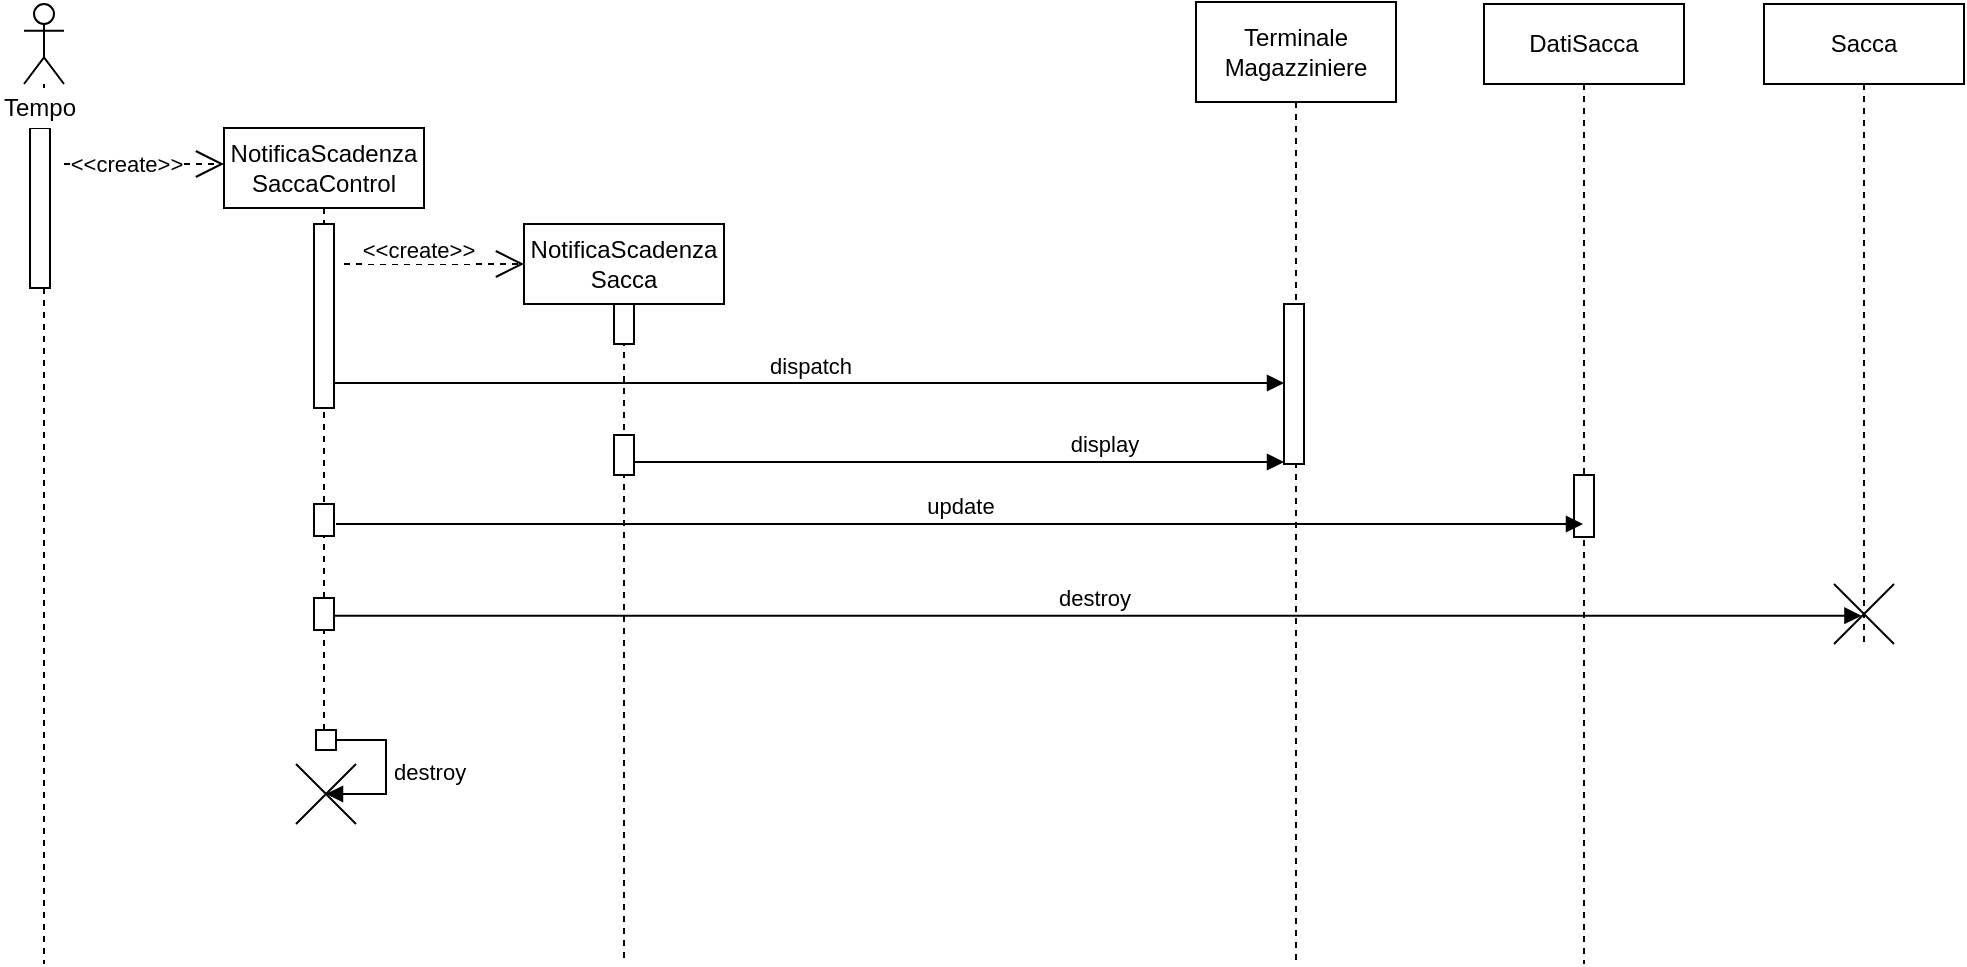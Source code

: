 <mxfile version="14.5.1" type="device"><diagram id="KgYr1aSclovnKlWKb7lc" name="Page-1"><mxGraphModel dx="1086" dy="846" grid="1" gridSize="10" guides="1" tooltips="1" connect="1" arrows="1" fold="1" page="1" pageScale="1" pageWidth="827" pageHeight="1169" math="0" shadow="0"><root><mxCell id="0"/><mxCell id="1" parent="0"/><mxCell id="55uKF4U1obE1ez6HcJiN-4" value="display" style="html=1;verticalAlign=bottom;endArrow=block;" parent="1" edge="1"><mxGeometry x="0.448" width="80" relative="1" as="geometry"><mxPoint x="374" y="269" as="sourcePoint"/><mxPoint x="700" y="269" as="targetPoint"/><mxPoint as="offset"/></mxGeometry></mxCell><mxCell id="qCS0jkCVEooXH4Bhvcc0-61" value="destroy" style="html=1;verticalAlign=bottom;endArrow=block;entryX=0.457;entryY=0.529;entryDx=0;entryDy=0;entryPerimeter=0;" parent="1" source="qCS0jkCVEooXH4Bhvcc0-10" target="faUeaLZcLf9ql6CiZc8g-5" edge="1"><mxGeometry width="80" relative="1" as="geometry"><mxPoint x="520" y="290" as="sourcePoint"/><mxPoint x="840" y="290" as="targetPoint"/></mxGeometry></mxCell><mxCell id="qCS0jkCVEooXH4Bhvcc0-9" value="" style="shape=umlLifeline;participant=umlActor;perimeter=lifelinePerimeter;whiteSpace=wrap;html=1;container=1;collapsible=0;recursiveResize=0;verticalAlign=top;spacingTop=36;outlineConnect=0;" parent="1" vertex="1"><mxGeometry x="70" y="40" width="20" height="480" as="geometry"/></mxCell><mxCell id="qCS0jkCVEooXH4Bhvcc0-63" value="" style="html=1;points=[];perimeter=orthogonalPerimeter;fillColor=#ffffff;" parent="qCS0jkCVEooXH4Bhvcc0-9" vertex="1"><mxGeometry x="3" y="62" width="10" height="80" as="geometry"/></mxCell><mxCell id="qCS0jkCVEooXH4Bhvcc0-7" value="Tempo" style="text;html=1;strokeColor=none;align=center;verticalAlign=middle;whiteSpace=wrap;rounded=0;fillColor=#ffffff;" parent="1" vertex="1"><mxGeometry x="58" y="82" width="40" height="20" as="geometry"/></mxCell><mxCell id="qCS0jkCVEooXH4Bhvcc0-10" value="NotificaScadenza SaccaControl" style="shape=umlLifeline;perimeter=lifelinePerimeter;whiteSpace=wrap;html=1;container=1;collapsible=0;recursiveResize=0;outlineConnect=0;fillColor=#ffffff;" parent="1" vertex="1"><mxGeometry x="170" y="102" width="100" height="308" as="geometry"/></mxCell><mxCell id="qCS0jkCVEooXH4Bhvcc0-16" value="" style="html=1;points=[];perimeter=orthogonalPerimeter;fillColor=#ffffff;" parent="qCS0jkCVEooXH4Bhvcc0-10" vertex="1"><mxGeometry x="45" y="48" width="10" height="92" as="geometry"/></mxCell><mxCell id="qCS0jkCVEooXH4Bhvcc0-67" value="" style="html=1;points=[];perimeter=orthogonalPerimeter;fillColor=#ffffff;" parent="qCS0jkCVEooXH4Bhvcc0-10" vertex="1"><mxGeometry x="45" y="235" width="10" height="16" as="geometry"/></mxCell><mxCell id="aX-zulqJw48c96EBf6Zh-5" value="" style="html=1;points=[];perimeter=orthogonalPerimeter;fillColor=#ffffff;" vertex="1" parent="qCS0jkCVEooXH4Bhvcc0-10"><mxGeometry x="45" y="188" width="10" height="16" as="geometry"/></mxCell><mxCell id="qCS0jkCVEooXH4Bhvcc0-11" value="" style="endArrow=open;dashed=1;endFill=0;endSize=12;html=1;" parent="1" edge="1"><mxGeometry width="160" relative="1" as="geometry"><mxPoint x="90" y="120" as="sourcePoint"/><mxPoint x="170" y="120" as="targetPoint"/></mxGeometry></mxCell><mxCell id="qCS0jkCVEooXH4Bhvcc0-12" value="&amp;lt;&amp;lt;create&amp;gt;&amp;gt;" style="edgeLabel;html=1;align=center;verticalAlign=middle;resizable=0;points=[];" parent="qCS0jkCVEooXH4Bhvcc0-11" vertex="1" connectable="0"><mxGeometry x="0.225" y="3" relative="1" as="geometry"><mxPoint x="-18" y="3" as="offset"/></mxGeometry></mxCell><mxCell id="qCS0jkCVEooXH4Bhvcc0-13" value="" style="endArrow=open;dashed=1;endFill=0;endSize=12;html=1;" parent="1" edge="1"><mxGeometry width="160" relative="1" as="geometry"><mxPoint x="230" y="170" as="sourcePoint"/><mxPoint x="320" y="170" as="targetPoint"/></mxGeometry></mxCell><mxCell id="qCS0jkCVEooXH4Bhvcc0-14" value="&amp;lt;&amp;lt;create&amp;gt;&amp;gt;" style="edgeLabel;html=1;align=center;verticalAlign=middle;resizable=0;points=[];" parent="qCS0jkCVEooXH4Bhvcc0-13" vertex="1" connectable="0"><mxGeometry x="0.225" y="3" relative="1" as="geometry"><mxPoint x="-18" y="-4" as="offset"/></mxGeometry></mxCell><mxCell id="qCS0jkCVEooXH4Bhvcc0-17" value="NotificaScadenza Sacca" style="shape=umlLifeline;perimeter=lifelinePerimeter;whiteSpace=wrap;html=1;container=1;collapsible=0;recursiveResize=0;outlineConnect=0;fillColor=#ffffff;" parent="1" vertex="1"><mxGeometry x="320" y="150" width="100" height="370" as="geometry"/></mxCell><mxCell id="55uKF4U1obE1ez6HcJiN-2" value="" style="html=1;points=[];perimeter=orthogonalPerimeter;" parent="qCS0jkCVEooXH4Bhvcc0-17" vertex="1"><mxGeometry x="45" y="40" width="10" height="20" as="geometry"/></mxCell><mxCell id="5HBs2Dv348cbruSI6xoY-1" value="" style="html=1;points=[];perimeter=orthogonalPerimeter;" parent="qCS0jkCVEooXH4Bhvcc0-17" vertex="1"><mxGeometry x="45" y="105.5" width="10" height="20" as="geometry"/></mxCell><mxCell id="qCS0jkCVEooXH4Bhvcc0-22" value="dispatch" style="html=1;verticalAlign=bottom;endArrow=block;" parent="1" target="qCS0jkCVEooXH4Bhvcc0-49" edge="1"><mxGeometry width="80" relative="1" as="geometry"><mxPoint x="225" y="229.5" as="sourcePoint"/><mxPoint x="515" y="229.5" as="targetPoint"/></mxGeometry></mxCell><mxCell id="qCS0jkCVEooXH4Bhvcc0-39" value="Terminale Magazziniere" style="shape=umlLifeline;perimeter=lifelinePerimeter;whiteSpace=wrap;html=1;container=1;collapsible=0;recursiveResize=0;outlineConnect=0;size=50;" parent="1" vertex="1"><mxGeometry x="656" y="39" width="100" height="481" as="geometry"/></mxCell><mxCell id="qCS0jkCVEooXH4Bhvcc0-49" value="" style="html=1;points=[];perimeter=orthogonalPerimeter;fillColor=#ffffff;" parent="1" vertex="1"><mxGeometry x="700" y="190" width="10" height="80" as="geometry"/></mxCell><mxCell id="qCS0jkCVEooXH4Bhvcc0-60" value="Sacca" style="shape=umlLifeline;perimeter=lifelinePerimeter;whiteSpace=wrap;html=1;container=1;collapsible=0;recursiveResize=0;outlineConnect=0;fillColor=#ffffff;" parent="1" vertex="1"><mxGeometry x="940" y="40" width="100" height="320" as="geometry"/></mxCell><mxCell id="faUeaLZcLf9ql6CiZc8g-5" value="" style="shape=umlDestroy;fillColor=#ffffff;fontSize=8;" parent="qCS0jkCVEooXH4Bhvcc0-60" vertex="1"><mxGeometry x="35" y="290" width="30" height="30" as="geometry"/></mxCell><mxCell id="faUeaLZcLf9ql6CiZc8g-1" value="destroy" style="edgeStyle=orthogonalEdgeStyle;html=1;align=left;spacingLeft=2;endArrow=block;rounded=0;" parent="1" source="faUeaLZcLf9ql6CiZc8g-2" edge="1"><mxGeometry relative="1" as="geometry"><mxPoint x="-999" y="-212" as="sourcePoint"/><Array as="points"><mxPoint x="251" y="408"/><mxPoint x="251" y="435"/></Array><mxPoint x="221" y="435" as="targetPoint"/></mxGeometry></mxCell><mxCell id="faUeaLZcLf9ql6CiZc8g-2" value="" style="html=1;points=[];perimeter=orthogonalPerimeter;" parent="1" vertex="1"><mxGeometry x="216" y="403" width="10" height="10" as="geometry"/></mxCell><mxCell id="faUeaLZcLf9ql6CiZc8g-3" value="" style="shape=umlDestroy;fillColor=#ffffff;fontSize=8;" parent="1" vertex="1"><mxGeometry x="206" y="420" width="30" height="30" as="geometry"/></mxCell><mxCell id="aX-zulqJw48c96EBf6Zh-1" value="DatiSacca" style="shape=umlLifeline;perimeter=lifelinePerimeter;whiteSpace=wrap;html=1;container=1;collapsible=0;recursiveResize=0;outlineConnect=0;fillColor=#ffffff;" vertex="1" parent="1"><mxGeometry x="800" y="40" width="100" height="480" as="geometry"/></mxCell><mxCell id="aX-zulqJw48c96EBf6Zh-2" value="" style="html=1;points=[];perimeter=orthogonalPerimeter;fillColor=#ffffff;" vertex="1" parent="aX-zulqJw48c96EBf6Zh-1"><mxGeometry x="45" y="235.5" width="10" height="31" as="geometry"/></mxCell><mxCell id="aX-zulqJw48c96EBf6Zh-4" value="update" style="html=1;verticalAlign=bottom;endArrow=block;" edge="1" parent="1" target="aX-zulqJw48c96EBf6Zh-1"><mxGeometry width="80" relative="1" as="geometry"><mxPoint x="226" y="300" as="sourcePoint"/><mxPoint x="701" y="300" as="targetPoint"/></mxGeometry></mxCell></root></mxGraphModel></diagram></mxfile>